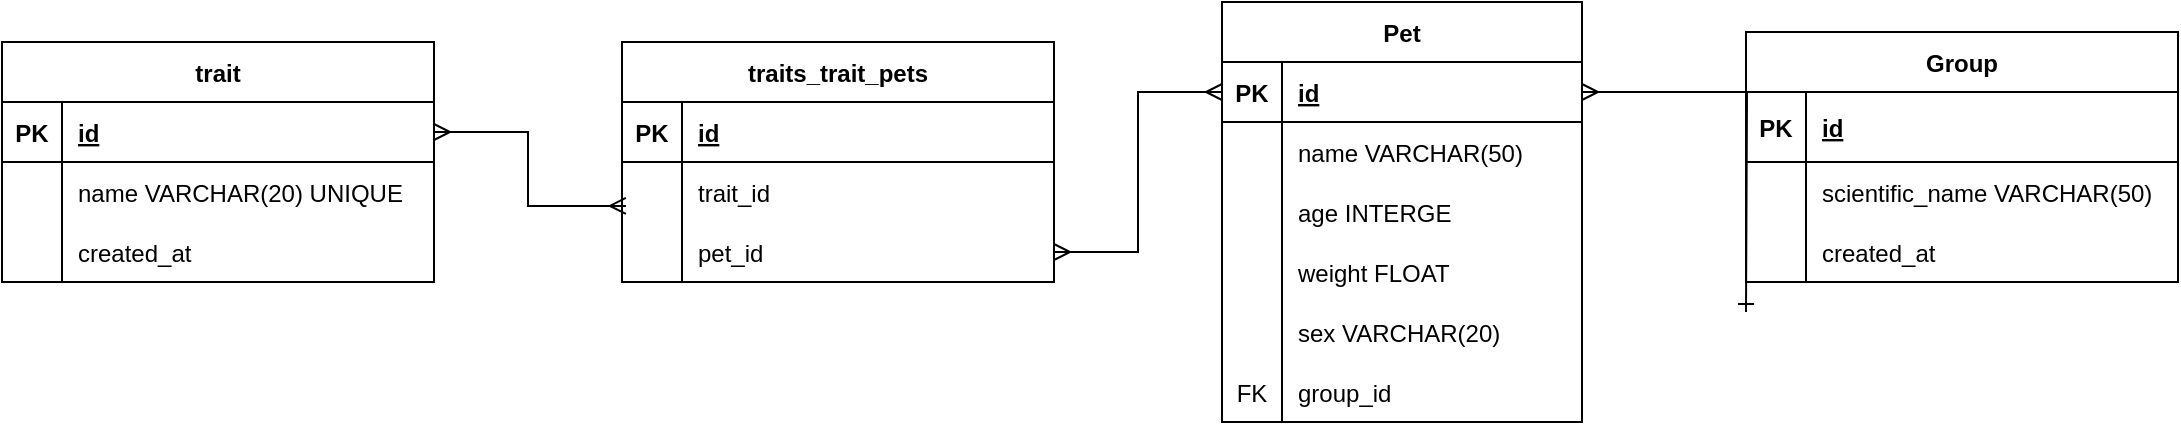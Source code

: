 <mxfile version="20.8.19" type="github"><diagram name="Página-1" id="zgG9kG3dVTHA9xCRSn2b"><mxGraphModel dx="1572" dy="751" grid="1" gridSize="10" guides="1" tooltips="1" connect="1" arrows="1" fold="1" page="1" pageScale="1" pageWidth="1169" pageHeight="827" math="0" shadow="0"><root><mxCell id="0"/><mxCell id="1" parent="0"/><mxCell id="IF69I4PoE01RI3UtWIFB-6" value="Pet" style="shape=table;startSize=30;container=1;collapsible=1;childLayout=tableLayout;fixedRows=1;rowLines=0;fontStyle=1;align=center;resizeLast=1;" vertex="1" parent="1"><mxGeometry x="640" y="350" width="180" height="210" as="geometry"/></mxCell><mxCell id="IF69I4PoE01RI3UtWIFB-7" value="" style="shape=tableRow;horizontal=0;startSize=0;swimlaneHead=0;swimlaneBody=0;fillColor=none;collapsible=0;dropTarget=0;points=[[0,0.5],[1,0.5]];portConstraint=eastwest;top=0;left=0;right=0;bottom=1;" vertex="1" parent="IF69I4PoE01RI3UtWIFB-6"><mxGeometry y="30" width="180" height="30" as="geometry"/></mxCell><mxCell id="IF69I4PoE01RI3UtWIFB-8" value="PK" style="shape=partialRectangle;connectable=0;fillColor=none;top=0;left=0;bottom=0;right=0;fontStyle=1;overflow=hidden;" vertex="1" parent="IF69I4PoE01RI3UtWIFB-7"><mxGeometry width="30" height="30" as="geometry"><mxRectangle width="30" height="30" as="alternateBounds"/></mxGeometry></mxCell><mxCell id="IF69I4PoE01RI3UtWIFB-9" value="id" style="shape=partialRectangle;connectable=0;fillColor=none;top=0;left=0;bottom=0;right=0;align=left;spacingLeft=6;fontStyle=5;overflow=hidden;" vertex="1" parent="IF69I4PoE01RI3UtWIFB-7"><mxGeometry x="30" width="150" height="30" as="geometry"><mxRectangle width="150" height="30" as="alternateBounds"/></mxGeometry></mxCell><mxCell id="IF69I4PoE01RI3UtWIFB-10" value="" style="shape=tableRow;horizontal=0;startSize=0;swimlaneHead=0;swimlaneBody=0;fillColor=none;collapsible=0;dropTarget=0;points=[[0,0.5],[1,0.5]];portConstraint=eastwest;top=0;left=0;right=0;bottom=0;" vertex="1" parent="IF69I4PoE01RI3UtWIFB-6"><mxGeometry y="60" width="180" height="30" as="geometry"/></mxCell><mxCell id="IF69I4PoE01RI3UtWIFB-11" value="" style="shape=partialRectangle;connectable=0;fillColor=none;top=0;left=0;bottom=0;right=0;editable=1;overflow=hidden;" vertex="1" parent="IF69I4PoE01RI3UtWIFB-10"><mxGeometry width="30" height="30" as="geometry"><mxRectangle width="30" height="30" as="alternateBounds"/></mxGeometry></mxCell><mxCell id="IF69I4PoE01RI3UtWIFB-12" value="name VARCHAR(50)" style="shape=partialRectangle;connectable=0;fillColor=none;top=0;left=0;bottom=0;right=0;align=left;spacingLeft=6;overflow=hidden;" vertex="1" parent="IF69I4PoE01RI3UtWIFB-10"><mxGeometry x="30" width="150" height="30" as="geometry"><mxRectangle width="150" height="30" as="alternateBounds"/></mxGeometry></mxCell><mxCell id="IF69I4PoE01RI3UtWIFB-13" value="" style="shape=tableRow;horizontal=0;startSize=0;swimlaneHead=0;swimlaneBody=0;fillColor=none;collapsible=0;dropTarget=0;points=[[0,0.5],[1,0.5]];portConstraint=eastwest;top=0;left=0;right=0;bottom=0;" vertex="1" parent="IF69I4PoE01RI3UtWIFB-6"><mxGeometry y="90" width="180" height="30" as="geometry"/></mxCell><mxCell id="IF69I4PoE01RI3UtWIFB-14" value="" style="shape=partialRectangle;connectable=0;fillColor=none;top=0;left=0;bottom=0;right=0;editable=1;overflow=hidden;" vertex="1" parent="IF69I4PoE01RI3UtWIFB-13"><mxGeometry width="30" height="30" as="geometry"><mxRectangle width="30" height="30" as="alternateBounds"/></mxGeometry></mxCell><mxCell id="IF69I4PoE01RI3UtWIFB-15" value="age INTERGE" style="shape=partialRectangle;connectable=0;fillColor=none;top=0;left=0;bottom=0;right=0;align=left;spacingLeft=6;overflow=hidden;" vertex="1" parent="IF69I4PoE01RI3UtWIFB-13"><mxGeometry x="30" width="150" height="30" as="geometry"><mxRectangle width="150" height="30" as="alternateBounds"/></mxGeometry></mxCell><mxCell id="IF69I4PoE01RI3UtWIFB-16" value="" style="shape=tableRow;horizontal=0;startSize=0;swimlaneHead=0;swimlaneBody=0;fillColor=none;collapsible=0;dropTarget=0;points=[[0,0.5],[1,0.5]];portConstraint=eastwest;top=0;left=0;right=0;bottom=0;" vertex="1" parent="IF69I4PoE01RI3UtWIFB-6"><mxGeometry y="120" width="180" height="30" as="geometry"/></mxCell><mxCell id="IF69I4PoE01RI3UtWIFB-17" value="" style="shape=partialRectangle;connectable=0;fillColor=none;top=0;left=0;bottom=0;right=0;editable=1;overflow=hidden;" vertex="1" parent="IF69I4PoE01RI3UtWIFB-16"><mxGeometry width="30" height="30" as="geometry"><mxRectangle width="30" height="30" as="alternateBounds"/></mxGeometry></mxCell><mxCell id="IF69I4PoE01RI3UtWIFB-18" value="weight FLOAT" style="shape=partialRectangle;connectable=0;fillColor=none;top=0;left=0;bottom=0;right=0;align=left;spacingLeft=6;overflow=hidden;" vertex="1" parent="IF69I4PoE01RI3UtWIFB-16"><mxGeometry x="30" width="150" height="30" as="geometry"><mxRectangle width="150" height="30" as="alternateBounds"/></mxGeometry></mxCell><mxCell id="IF69I4PoE01RI3UtWIFB-19" style="shape=tableRow;horizontal=0;startSize=0;swimlaneHead=0;swimlaneBody=0;fillColor=none;collapsible=0;dropTarget=0;points=[[0,0.5],[1,0.5]];portConstraint=eastwest;top=0;left=0;right=0;bottom=0;" vertex="1" parent="IF69I4PoE01RI3UtWIFB-6"><mxGeometry y="150" width="180" height="30" as="geometry"/></mxCell><mxCell id="IF69I4PoE01RI3UtWIFB-20" style="shape=partialRectangle;connectable=0;fillColor=none;top=0;left=0;bottom=0;right=0;editable=1;overflow=hidden;" vertex="1" parent="IF69I4PoE01RI3UtWIFB-19"><mxGeometry width="30" height="30" as="geometry"><mxRectangle width="30" height="30" as="alternateBounds"/></mxGeometry></mxCell><mxCell id="IF69I4PoE01RI3UtWIFB-21" value="sex VARCHAR(20)" style="shape=partialRectangle;connectable=0;fillColor=none;top=0;left=0;bottom=0;right=0;align=left;spacingLeft=6;overflow=hidden;" vertex="1" parent="IF69I4PoE01RI3UtWIFB-19"><mxGeometry x="30" width="150" height="30" as="geometry"><mxRectangle width="150" height="30" as="alternateBounds"/></mxGeometry></mxCell><mxCell id="IF69I4PoE01RI3UtWIFB-59" style="shape=tableRow;horizontal=0;startSize=0;swimlaneHead=0;swimlaneBody=0;fillColor=none;collapsible=0;dropTarget=0;points=[[0,0.5],[1,0.5]];portConstraint=eastwest;top=0;left=0;right=0;bottom=0;" vertex="1" parent="IF69I4PoE01RI3UtWIFB-6"><mxGeometry y="180" width="180" height="30" as="geometry"/></mxCell><mxCell id="IF69I4PoE01RI3UtWIFB-60" value="FK" style="shape=partialRectangle;connectable=0;fillColor=none;top=0;left=0;bottom=0;right=0;editable=1;overflow=hidden;" vertex="1" parent="IF69I4PoE01RI3UtWIFB-59"><mxGeometry width="30" height="30" as="geometry"><mxRectangle width="30" height="30" as="alternateBounds"/></mxGeometry></mxCell><mxCell id="IF69I4PoE01RI3UtWIFB-61" value="group_id" style="shape=partialRectangle;connectable=0;fillColor=none;top=0;left=0;bottom=0;right=0;align=left;spacingLeft=6;overflow=hidden;" vertex="1" parent="IF69I4PoE01RI3UtWIFB-59"><mxGeometry x="30" width="150" height="30" as="geometry"><mxRectangle width="150" height="30" as="alternateBounds"/></mxGeometry></mxCell><mxCell id="IF69I4PoE01RI3UtWIFB-22" value="Group" style="shape=table;startSize=30;container=1;collapsible=1;childLayout=tableLayout;fixedRows=1;rowLines=0;fontStyle=1;align=center;resizeLast=1;" vertex="1" parent="1"><mxGeometry x="902" y="365" width="216" height="125" as="geometry"/></mxCell><mxCell id="IF69I4PoE01RI3UtWIFB-23" value="" style="shape=tableRow;horizontal=0;startSize=0;swimlaneHead=0;swimlaneBody=0;fillColor=none;collapsible=0;dropTarget=0;points=[[0,0.5],[1,0.5]];portConstraint=eastwest;top=0;left=0;right=0;bottom=1;" vertex="1" parent="IF69I4PoE01RI3UtWIFB-22"><mxGeometry y="30" width="216" height="35" as="geometry"/></mxCell><mxCell id="IF69I4PoE01RI3UtWIFB-24" value="PK" style="shape=partialRectangle;connectable=0;fillColor=none;top=0;left=0;bottom=0;right=0;fontStyle=1;overflow=hidden;" vertex="1" parent="IF69I4PoE01RI3UtWIFB-23"><mxGeometry width="30" height="35" as="geometry"><mxRectangle width="30" height="35" as="alternateBounds"/></mxGeometry></mxCell><mxCell id="IF69I4PoE01RI3UtWIFB-25" value="id" style="shape=partialRectangle;connectable=0;fillColor=none;top=0;left=0;bottom=0;right=0;align=left;spacingLeft=6;fontStyle=5;overflow=hidden;" vertex="1" parent="IF69I4PoE01RI3UtWIFB-23"><mxGeometry x="30" width="186" height="35" as="geometry"><mxRectangle width="186" height="35" as="alternateBounds"/></mxGeometry></mxCell><mxCell id="IF69I4PoE01RI3UtWIFB-26" value="" style="shape=tableRow;horizontal=0;startSize=0;swimlaneHead=0;swimlaneBody=0;fillColor=none;collapsible=0;dropTarget=0;points=[[0,0.5],[1,0.5]];portConstraint=eastwest;top=0;left=0;right=0;bottom=0;" vertex="1" parent="IF69I4PoE01RI3UtWIFB-22"><mxGeometry y="65" width="216" height="30" as="geometry"/></mxCell><mxCell id="IF69I4PoE01RI3UtWIFB-27" value="" style="shape=partialRectangle;connectable=0;fillColor=none;top=0;left=0;bottom=0;right=0;editable=1;overflow=hidden;" vertex="1" parent="IF69I4PoE01RI3UtWIFB-26"><mxGeometry width="30" height="30" as="geometry"><mxRectangle width="30" height="30" as="alternateBounds"/></mxGeometry></mxCell><mxCell id="IF69I4PoE01RI3UtWIFB-28" value="scientific_name VARCHAR(50)" style="shape=partialRectangle;connectable=0;fillColor=none;top=0;left=0;bottom=0;right=0;align=left;spacingLeft=6;overflow=hidden;" vertex="1" parent="IF69I4PoE01RI3UtWIFB-26"><mxGeometry x="30" width="186" height="30" as="geometry"><mxRectangle width="186" height="30" as="alternateBounds"/></mxGeometry></mxCell><mxCell id="IF69I4PoE01RI3UtWIFB-29" value="" style="shape=tableRow;horizontal=0;startSize=0;swimlaneHead=0;swimlaneBody=0;fillColor=none;collapsible=0;dropTarget=0;points=[[0,0.5],[1,0.5]];portConstraint=eastwest;top=0;left=0;right=0;bottom=0;" vertex="1" parent="IF69I4PoE01RI3UtWIFB-22"><mxGeometry y="95" width="216" height="30" as="geometry"/></mxCell><mxCell id="IF69I4PoE01RI3UtWIFB-30" value="" style="shape=partialRectangle;connectable=0;fillColor=none;top=0;left=0;bottom=0;right=0;editable=1;overflow=hidden;" vertex="1" parent="IF69I4PoE01RI3UtWIFB-29"><mxGeometry width="30" height="30" as="geometry"><mxRectangle width="30" height="30" as="alternateBounds"/></mxGeometry></mxCell><mxCell id="IF69I4PoE01RI3UtWIFB-31" value="created_at " style="shape=partialRectangle;connectable=0;fillColor=none;top=0;left=0;bottom=0;right=0;align=left;spacingLeft=6;overflow=hidden;" vertex="1" parent="IF69I4PoE01RI3UtWIFB-29"><mxGeometry x="30" width="186" height="30" as="geometry"><mxRectangle width="186" height="30" as="alternateBounds"/></mxGeometry></mxCell><mxCell id="IF69I4PoE01RI3UtWIFB-36" value="trait" style="shape=table;startSize=30;container=1;collapsible=1;childLayout=tableLayout;fixedRows=1;rowLines=0;fontStyle=1;align=center;resizeLast=1;" vertex="1" parent="1"><mxGeometry x="30" y="370" width="216" height="120" as="geometry"/></mxCell><mxCell id="IF69I4PoE01RI3UtWIFB-37" value="" style="shape=tableRow;horizontal=0;startSize=0;swimlaneHead=0;swimlaneBody=0;fillColor=none;collapsible=0;dropTarget=0;points=[[0,0.5],[1,0.5]];portConstraint=eastwest;top=0;left=0;right=0;bottom=1;" vertex="1" parent="IF69I4PoE01RI3UtWIFB-36"><mxGeometry y="30" width="216" height="30" as="geometry"/></mxCell><mxCell id="IF69I4PoE01RI3UtWIFB-38" value="PK" style="shape=partialRectangle;connectable=0;fillColor=none;top=0;left=0;bottom=0;right=0;fontStyle=1;overflow=hidden;" vertex="1" parent="IF69I4PoE01RI3UtWIFB-37"><mxGeometry width="30" height="30" as="geometry"><mxRectangle width="30" height="30" as="alternateBounds"/></mxGeometry></mxCell><mxCell id="IF69I4PoE01RI3UtWIFB-39" value="id" style="shape=partialRectangle;connectable=0;fillColor=none;top=0;left=0;bottom=0;right=0;align=left;spacingLeft=6;fontStyle=5;overflow=hidden;" vertex="1" parent="IF69I4PoE01RI3UtWIFB-37"><mxGeometry x="30" width="186" height="30" as="geometry"><mxRectangle width="186" height="30" as="alternateBounds"/></mxGeometry></mxCell><mxCell id="IF69I4PoE01RI3UtWIFB-40" value="" style="shape=tableRow;horizontal=0;startSize=0;swimlaneHead=0;swimlaneBody=0;fillColor=none;collapsible=0;dropTarget=0;points=[[0,0.5],[1,0.5]];portConstraint=eastwest;top=0;left=0;right=0;bottom=0;" vertex="1" parent="IF69I4PoE01RI3UtWIFB-36"><mxGeometry y="60" width="216" height="30" as="geometry"/></mxCell><mxCell id="IF69I4PoE01RI3UtWIFB-41" value="" style="shape=partialRectangle;connectable=0;fillColor=none;top=0;left=0;bottom=0;right=0;editable=1;overflow=hidden;" vertex="1" parent="IF69I4PoE01RI3UtWIFB-40"><mxGeometry width="30" height="30" as="geometry"><mxRectangle width="30" height="30" as="alternateBounds"/></mxGeometry></mxCell><mxCell id="IF69I4PoE01RI3UtWIFB-42" value="name VARCHAR(20) UNIQUE" style="shape=partialRectangle;connectable=0;fillColor=none;top=0;left=0;bottom=0;right=0;align=left;spacingLeft=6;overflow=hidden;" vertex="1" parent="IF69I4PoE01RI3UtWIFB-40"><mxGeometry x="30" width="186" height="30" as="geometry"><mxRectangle width="186" height="30" as="alternateBounds"/></mxGeometry></mxCell><mxCell id="IF69I4PoE01RI3UtWIFB-52" style="shape=tableRow;horizontal=0;startSize=0;swimlaneHead=0;swimlaneBody=0;fillColor=none;collapsible=0;dropTarget=0;points=[[0,0.5],[1,0.5]];portConstraint=eastwest;top=0;left=0;right=0;bottom=0;" vertex="1" parent="IF69I4PoE01RI3UtWIFB-36"><mxGeometry y="90" width="216" height="30" as="geometry"/></mxCell><mxCell id="IF69I4PoE01RI3UtWIFB-53" style="shape=partialRectangle;connectable=0;fillColor=none;top=0;left=0;bottom=0;right=0;editable=1;overflow=hidden;" vertex="1" parent="IF69I4PoE01RI3UtWIFB-52"><mxGeometry width="30" height="30" as="geometry"><mxRectangle width="30" height="30" as="alternateBounds"/></mxGeometry></mxCell><mxCell id="IF69I4PoE01RI3UtWIFB-54" value="created_at" style="shape=partialRectangle;connectable=0;fillColor=none;top=0;left=0;bottom=0;right=0;align=left;spacingLeft=6;overflow=hidden;" vertex="1" parent="IF69I4PoE01RI3UtWIFB-52"><mxGeometry x="30" width="186" height="30" as="geometry"><mxRectangle width="186" height="30" as="alternateBounds"/></mxGeometry></mxCell><mxCell id="IF69I4PoE01RI3UtWIFB-58" style="edgeStyle=orthogonalEdgeStyle;rounded=0;orthogonalLoop=1;jettySize=auto;html=1;exitX=0;exitY=0.5;exitDx=0;exitDy=0;entryX=1;entryY=0.5;entryDx=0;entryDy=0;endArrow=ERmany;endFill=0;startArrow=ERone;startFill=0;" edge="1" parent="1" target="IF69I4PoE01RI3UtWIFB-7"><mxGeometry relative="1" as="geometry"><mxPoint x="828" y="400" as="targetPoint"/><mxPoint x="902" y="505" as="sourcePoint"/></mxGeometry></mxCell><mxCell id="IF69I4PoE01RI3UtWIFB-67" value="traits_trait_pets" style="shape=table;startSize=30;container=1;collapsible=1;childLayout=tableLayout;fixedRows=1;rowLines=0;fontStyle=1;align=center;resizeLast=1;" vertex="1" parent="1"><mxGeometry x="340" y="370" width="216" height="120" as="geometry"/></mxCell><mxCell id="IF69I4PoE01RI3UtWIFB-68" value="" style="shape=tableRow;horizontal=0;startSize=0;swimlaneHead=0;swimlaneBody=0;fillColor=none;collapsible=0;dropTarget=0;points=[[0,0.5],[1,0.5]];portConstraint=eastwest;top=0;left=0;right=0;bottom=1;" vertex="1" parent="IF69I4PoE01RI3UtWIFB-67"><mxGeometry y="30" width="216" height="30" as="geometry"/></mxCell><mxCell id="IF69I4PoE01RI3UtWIFB-69" value="PK" style="shape=partialRectangle;connectable=0;fillColor=none;top=0;left=0;bottom=0;right=0;fontStyle=1;overflow=hidden;" vertex="1" parent="IF69I4PoE01RI3UtWIFB-68"><mxGeometry width="30" height="30" as="geometry"><mxRectangle width="30" height="30" as="alternateBounds"/></mxGeometry></mxCell><mxCell id="IF69I4PoE01RI3UtWIFB-70" value="id" style="shape=partialRectangle;connectable=0;fillColor=none;top=0;left=0;bottom=0;right=0;align=left;spacingLeft=6;fontStyle=5;overflow=hidden;" vertex="1" parent="IF69I4PoE01RI3UtWIFB-68"><mxGeometry x="30" width="186" height="30" as="geometry"><mxRectangle width="186" height="30" as="alternateBounds"/></mxGeometry></mxCell><mxCell id="IF69I4PoE01RI3UtWIFB-71" value="" style="shape=tableRow;horizontal=0;startSize=0;swimlaneHead=0;swimlaneBody=0;fillColor=none;collapsible=0;dropTarget=0;points=[[0,0.5],[1,0.5]];portConstraint=eastwest;top=0;left=0;right=0;bottom=0;" vertex="1" parent="IF69I4PoE01RI3UtWIFB-67"><mxGeometry y="60" width="216" height="30" as="geometry"/></mxCell><mxCell id="IF69I4PoE01RI3UtWIFB-72" value="" style="shape=partialRectangle;connectable=0;fillColor=none;top=0;left=0;bottom=0;right=0;editable=1;overflow=hidden;" vertex="1" parent="IF69I4PoE01RI3UtWIFB-71"><mxGeometry width="30" height="30" as="geometry"><mxRectangle width="30" height="30" as="alternateBounds"/></mxGeometry></mxCell><mxCell id="IF69I4PoE01RI3UtWIFB-73" value="trait_id" style="shape=partialRectangle;connectable=0;fillColor=none;top=0;left=0;bottom=0;right=0;align=left;spacingLeft=6;overflow=hidden;" vertex="1" parent="IF69I4PoE01RI3UtWIFB-71"><mxGeometry x="30" width="186" height="30" as="geometry"><mxRectangle width="186" height="30" as="alternateBounds"/></mxGeometry></mxCell><mxCell id="IF69I4PoE01RI3UtWIFB-74" style="shape=tableRow;horizontal=0;startSize=0;swimlaneHead=0;swimlaneBody=0;fillColor=none;collapsible=0;dropTarget=0;points=[[0,0.5],[1,0.5]];portConstraint=eastwest;top=0;left=0;right=0;bottom=0;" vertex="1" parent="IF69I4PoE01RI3UtWIFB-67"><mxGeometry y="90" width="216" height="30" as="geometry"/></mxCell><mxCell id="IF69I4PoE01RI3UtWIFB-75" style="shape=partialRectangle;connectable=0;fillColor=none;top=0;left=0;bottom=0;right=0;editable=1;overflow=hidden;" vertex="1" parent="IF69I4PoE01RI3UtWIFB-74"><mxGeometry width="30" height="30" as="geometry"><mxRectangle width="30" height="30" as="alternateBounds"/></mxGeometry></mxCell><mxCell id="IF69I4PoE01RI3UtWIFB-76" value="pet_id" style="shape=partialRectangle;connectable=0;fillColor=none;top=0;left=0;bottom=0;right=0;align=left;spacingLeft=6;overflow=hidden;" vertex="1" parent="IF69I4PoE01RI3UtWIFB-74"><mxGeometry x="30" width="186" height="30" as="geometry"><mxRectangle width="186" height="30" as="alternateBounds"/></mxGeometry></mxCell><mxCell id="IF69I4PoE01RI3UtWIFB-80" style="edgeStyle=orthogonalEdgeStyle;rounded=0;orthogonalLoop=1;jettySize=auto;html=1;exitX=1;exitY=0.5;exitDx=0;exitDy=0;entryX=0.009;entryY=0.733;entryDx=0;entryDy=0;entryPerimeter=0;startArrow=ERmany;startFill=0;endArrow=ERmany;endFill=0;" edge="1" parent="1" source="IF69I4PoE01RI3UtWIFB-37" target="IF69I4PoE01RI3UtWIFB-71"><mxGeometry relative="1" as="geometry"/></mxCell><mxCell id="IF69I4PoE01RI3UtWIFB-81" style="edgeStyle=orthogonalEdgeStyle;rounded=0;orthogonalLoop=1;jettySize=auto;html=1;exitX=0;exitY=0.5;exitDx=0;exitDy=0;entryX=1;entryY=0.5;entryDx=0;entryDy=0;startArrow=ERmany;startFill=0;endArrow=ERmany;endFill=0;" edge="1" parent="1" source="IF69I4PoE01RI3UtWIFB-7" target="IF69I4PoE01RI3UtWIFB-74"><mxGeometry relative="1" as="geometry"/></mxCell></root></mxGraphModel></diagram></mxfile>